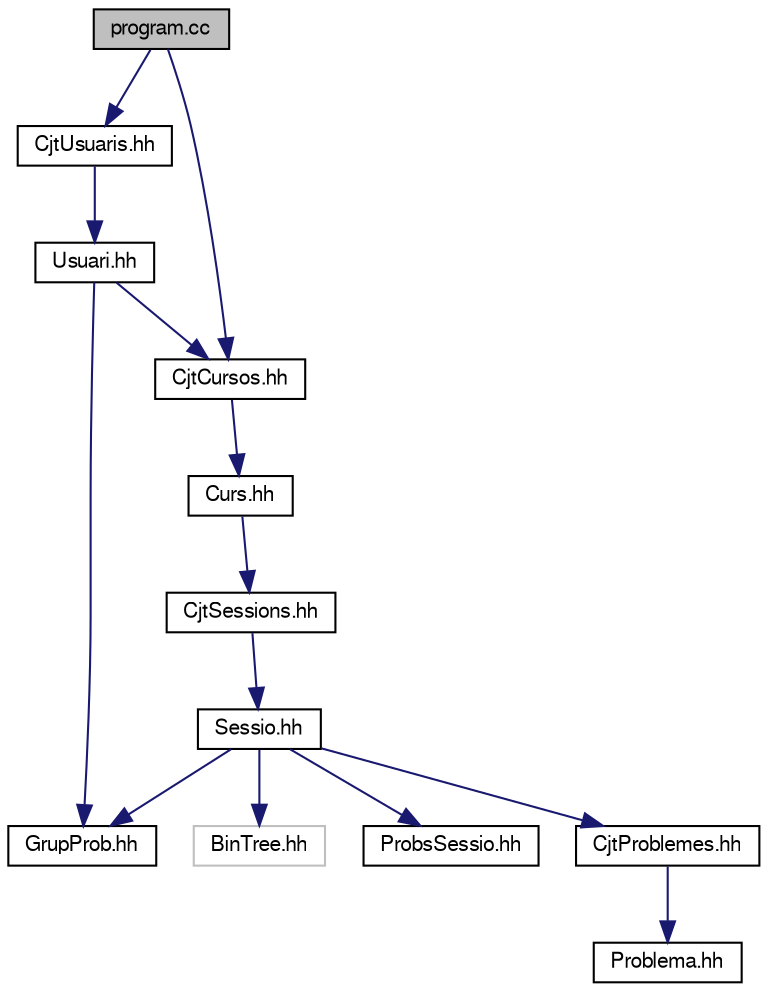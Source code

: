 digraph "program.cc"
{
 // LATEX_PDF_SIZE
  edge [fontname="FreeSans",fontsize="10",labelfontname="FreeSans",labelfontsize="10"];
  node [fontname="FreeSans",fontsize="10",shape=record];
  Node1 [label="program.cc",height=0.2,width=0.4,color="black", fillcolor="grey75", style="filled", fontcolor="black",tooltip="Programa principal."];
  Node1 -> Node2 [color="midnightblue",fontsize="10",style="solid",fontname="FreeSans"];
  Node2 [label="CjtUsuaris.hh",height=0.2,width=0.4,color="black", fillcolor="white", style="filled",URL="$_cjt_usuaris_8hh.html",tooltip="Especificació de la classe CjtUsuaris."];
  Node2 -> Node3 [color="midnightblue",fontsize="10",style="solid",fontname="FreeSans"];
  Node3 [label="Usuari.hh",height=0.2,width=0.4,color="black", fillcolor="white", style="filled",URL="$_usuari_8hh.html",tooltip="Especificació de la classe Usuari."];
  Node3 -> Node4 [color="midnightblue",fontsize="10",style="solid",fontname="FreeSans"];
  Node4 [label="CjtCursos.hh",height=0.2,width=0.4,color="black", fillcolor="white", style="filled",URL="$_cjt_cursos_8hh.html",tooltip="Especificació de la clase CjtCursos."];
  Node4 -> Node5 [color="midnightblue",fontsize="10",style="solid",fontname="FreeSans"];
  Node5 [label="Curs.hh",height=0.2,width=0.4,color="black", fillcolor="white", style="filled",URL="$_curs_8hh.html",tooltip="Especificació de la clase Curs."];
  Node5 -> Node6 [color="midnightblue",fontsize="10",style="solid",fontname="FreeSans"];
  Node6 [label="CjtSessions.hh",height=0.2,width=0.4,color="black", fillcolor="white", style="filled",URL="$_cjt_sessions_8hh.html",tooltip="Especificació de la classe CjtSessions."];
  Node6 -> Node7 [color="midnightblue",fontsize="10",style="solid",fontname="FreeSans"];
  Node7 [label="Sessio.hh",height=0.2,width=0.4,color="black", fillcolor="white", style="filled",URL="$_sessio_8hh.html",tooltip="Especificació de la classe Sessio."];
  Node7 -> Node8 [color="midnightblue",fontsize="10",style="solid",fontname="FreeSans"];
  Node8 [label="CjtProblemes.hh",height=0.2,width=0.4,color="black", fillcolor="white", style="filled",URL="$_cjt_problemes_8hh.html",tooltip="Especificació de la clase CjtProblemes."];
  Node8 -> Node9 [color="midnightblue",fontsize="10",style="solid",fontname="FreeSans"];
  Node9 [label="Problema.hh",height=0.2,width=0.4,color="black", fillcolor="white", style="filled",URL="$_problema_8hh.html",tooltip="Especificació de la classe Problema."];
  Node7 -> Node10 [color="midnightblue",fontsize="10",style="solid",fontname="FreeSans"];
  Node10 [label="GrupProb.hh",height=0.2,width=0.4,color="black", fillcolor="white", style="filled",URL="$_grup_prob_8hh.html",tooltip="Especificació de la classe GrupProb."];
  Node7 -> Node11 [color="midnightblue",fontsize="10",style="solid",fontname="FreeSans"];
  Node11 [label="BinTree.hh",height=0.2,width=0.4,color="grey75", fillcolor="white", style="filled",tooltip=" "];
  Node7 -> Node12 [color="midnightblue",fontsize="10",style="solid",fontname="FreeSans"];
  Node12 [label="ProbsSessio.hh",height=0.2,width=0.4,color="black", fillcolor="white", style="filled",URL="$_probs_sessio_8hh.html",tooltip="Especificació de la classe ProbsSessio."];
  Node3 -> Node10 [color="midnightblue",fontsize="10",style="solid",fontname="FreeSans"];
  Node1 -> Node4 [color="midnightblue",fontsize="10",style="solid",fontname="FreeSans"];
}
